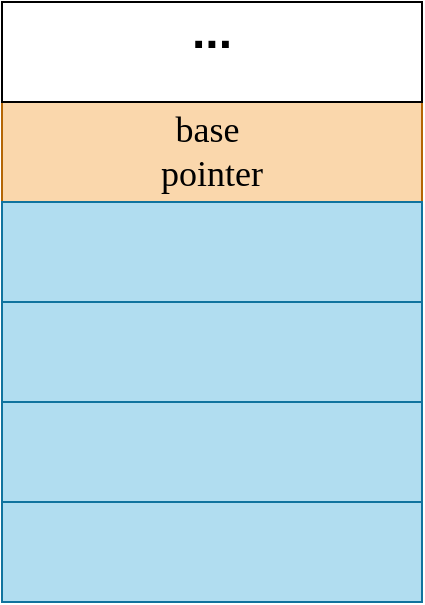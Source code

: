<mxfile version="24.6.2" type="github">
  <diagram name="第 1 页" id="OiWBeFtn6a0QCwOMfjkQ">
    <mxGraphModel dx="1949" dy="876" grid="1" gridSize="10" guides="1" tooltips="1" connect="1" arrows="1" fold="1" page="1" pageScale="1" pageWidth="1600" pageHeight="1200" math="0" shadow="0">
      <root>
        <mxCell id="0" />
        <mxCell id="1" parent="0" />
        <mxCell id="CdbGnoSZJ3mewWXCuzVo-1" value="&lt;font style=&quot;font-size: 18px;&quot;&gt;&lt;font style=&quot;&quot;&gt;base&amp;nbsp;&lt;/font&gt;&lt;/font&gt;&lt;div&gt;&lt;font style=&quot;font-size: 18px;&quot;&gt;&lt;span style=&quot;background-color: initial;&quot;&gt;pointer&lt;/span&gt;&lt;/font&gt;&lt;/div&gt;" style="rounded=0;whiteSpace=wrap;html=1;hachureGap=4;fontFamily=Comic Sans MS;fillColor=#fad7ac;strokeColor=#b46504;" vertex="1" parent="1">
          <mxGeometry x="670" y="290" width="210" height="50" as="geometry" />
        </mxCell>
        <mxCell id="CdbGnoSZJ3mewWXCuzVo-4" value="" style="rounded=0;whiteSpace=wrap;html=1;hachureGap=4;fontFamily=Comic Sans MS;" vertex="1" parent="1">
          <mxGeometry x="670" y="240" width="210" height="50" as="geometry" />
        </mxCell>
        <mxCell id="CdbGnoSZJ3mewWXCuzVo-5" value="" style="rounded=0;whiteSpace=wrap;html=1;hachureGap=4;fontFamily=Comic Sans MS;fillColor=#b1ddf0;strokeColor=#10739e;" vertex="1" parent="1">
          <mxGeometry x="670" y="340" width="210" height="50" as="geometry" />
        </mxCell>
        <mxCell id="CdbGnoSZJ3mewWXCuzVo-6" value="" style="rounded=0;whiteSpace=wrap;html=1;hachureGap=4;fontFamily=Comic Sans MS;fillColor=#b1ddf0;strokeColor=#10739e;" vertex="1" parent="1">
          <mxGeometry x="670" y="390" width="210" height="50" as="geometry" />
        </mxCell>
        <mxCell id="CdbGnoSZJ3mewWXCuzVo-7" value="" style="rounded=0;whiteSpace=wrap;html=1;hachureGap=4;fontFamily=Comic Sans MS;fillColor=#b1ddf0;strokeColor=#10739e;" vertex="1" parent="1">
          <mxGeometry x="670" y="440" width="210" height="50" as="geometry" />
        </mxCell>
        <mxCell id="CdbGnoSZJ3mewWXCuzVo-10" value="" style="rounded=0;whiteSpace=wrap;html=1;fillColor=#b1ddf0;strokeColor=#10739e;" vertex="1" parent="1">
          <mxGeometry x="670" y="490" width="210" height="50" as="geometry" />
        </mxCell>
        <mxCell id="CdbGnoSZJ3mewWXCuzVo-11" value="&lt;b&gt;&lt;font style=&quot;font-size: 24px;&quot;&gt;...&lt;/font&gt;&lt;/b&gt;" style="text;html=1;align=center;verticalAlign=middle;whiteSpace=wrap;rounded=0;" vertex="1" parent="1">
          <mxGeometry x="745" y="240" width="60" height="30" as="geometry" />
        </mxCell>
      </root>
    </mxGraphModel>
  </diagram>
</mxfile>
